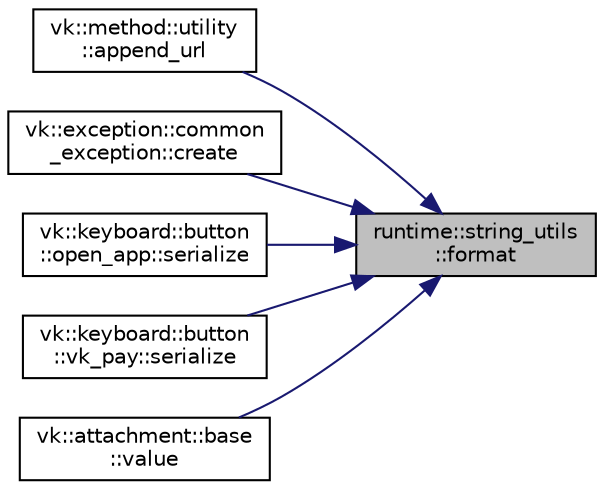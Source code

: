digraph "runtime::string_utils::format"
{
 // LATEX_PDF_SIZE
  edge [fontname="Helvetica",fontsize="10",labelfontname="Helvetica",labelfontsize="10"];
  node [fontname="Helvetica",fontsize="10",shape=record];
  rankdir="RL";
  Node1 [label="runtime::string_utils\l::format",height=0.2,width=0.4,color="black", fillcolor="grey75", style="filled", fontcolor="black",tooltip=" "];
  Node1 -> Node2 [dir="back",color="midnightblue",fontsize="10",style="solid",fontname="Helvetica"];
  Node2 [label="vk::method::utility\l::append_url",height=0.2,width=0.4,color="black", fillcolor="white", style="filled",URL="$classvk_1_1method_1_1utility.html#a6d5433170ad30275e895e2f8ed34c9bc",tooltip=" "];
  Node1 -> Node3 [dir="back",color="midnightblue",fontsize="10",style="solid",fontname="Helvetica"];
  Node3 [label="vk::exception::common\l_exception::create",height=0.2,width=0.4,color="black", fillcolor="white", style="filled",URL="$classvk_1_1exception_1_1common__exception.html#aec1495666105dd57ae105f571ced701e",tooltip=" "];
  Node1 -> Node4 [dir="back",color="midnightblue",fontsize="10",style="solid",fontname="Helvetica"];
  Node4 [label="vk::keyboard::button\l::open_app::serialize",height=0.2,width=0.4,color="black", fillcolor="white", style="filled",URL="$classvk_1_1keyboard_1_1button_1_1open__app.html#ad52aa852cc5c87802e4558d828e323e7",tooltip=" "];
  Node1 -> Node5 [dir="back",color="midnightblue",fontsize="10",style="solid",fontname="Helvetica"];
  Node5 [label="vk::keyboard::button\l::vk_pay::serialize",height=0.2,width=0.4,color="black", fillcolor="white", style="filled",URL="$classvk_1_1keyboard_1_1button_1_1vk__pay.html#aec7e3acc5ba1969cfa13338d43b941ec",tooltip=" "];
  Node1 -> Node6 [dir="back",color="midnightblue",fontsize="10",style="solid",fontname="Helvetica"];
  Node6 [label="vk::attachment::base\l::value",height=0.2,width=0.4,color="black", fillcolor="white", style="filled",URL="$classvk_1_1attachment_1_1base.html#ad3aec9fdda5bd00bc0276f20b13784ec",tooltip=" "];
}
